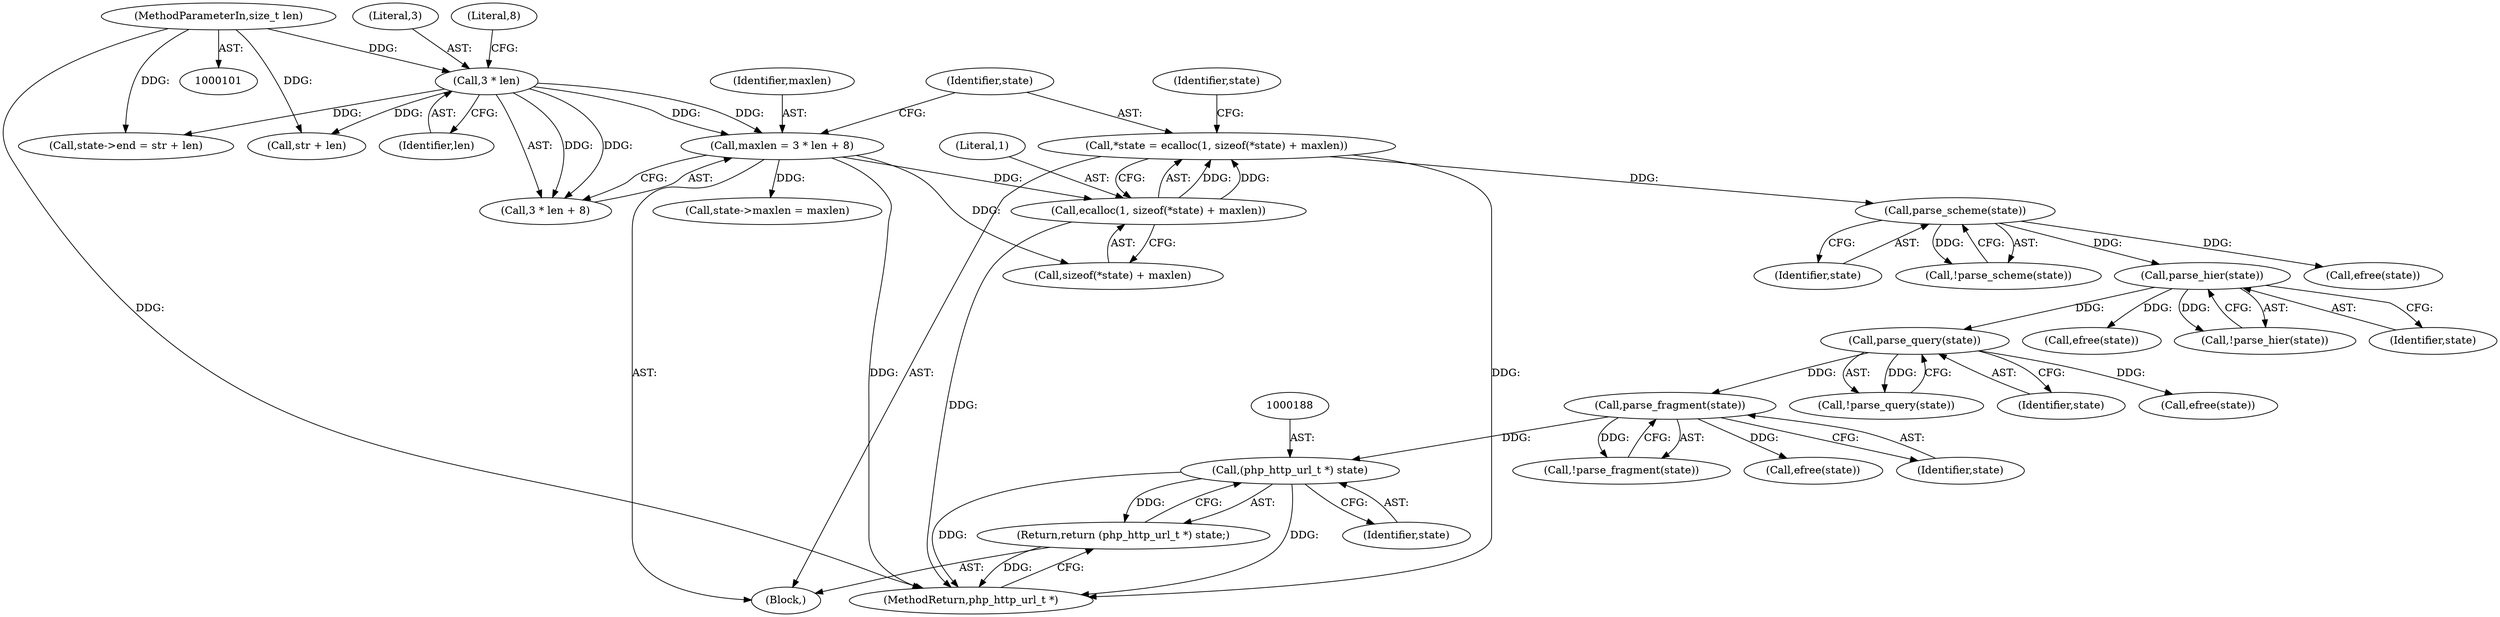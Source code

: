 digraph "0_ext-http_3724cd76a28be1d6049b5537232e97ac_0@pointer" {
"1000187" [label="(Call,(php_http_url_t *) state)"];
"1000179" [label="(Call,parse_fragment(state))"];
"1000170" [label="(Call,parse_query(state))"];
"1000161" [label="(Call,parse_hier(state))"];
"1000152" [label="(Call,parse_scheme(state))"];
"1000115" [label="(Call,*state = ecalloc(1, sizeof(*state) + maxlen))"];
"1000117" [label="(Call,ecalloc(1, sizeof(*state) + maxlen))"];
"1000107" [label="(Call,maxlen = 3 * len + 8)"];
"1000110" [label="(Call,3 * len)"];
"1000103" [label="(MethodParameterIn,size_t len)"];
"1000186" [label="(Return,return (php_http_url_t *) state;)"];
"1000160" [label="(Call,!parse_hier(state))"];
"1000119" [label="(Call,sizeof(*state) + maxlen)"];
"1000103" [label="(MethodParameterIn,size_t len)"];
"1000128" [label="(Call,str + len)"];
"1000116" [label="(Identifier,state)"];
"1000111" [label="(Literal,3)"];
"1000187" [label="(Call,(php_http_url_t *) state)"];
"1000161" [label="(Call,parse_hier(state))"];
"1000115" [label="(Call,*state = ecalloc(1, sizeof(*state) + maxlen))"];
"1000162" [label="(Identifier,state)"];
"1000155" [label="(Call,efree(state))"];
"1000108" [label="(Identifier,maxlen)"];
"1000169" [label="(Call,!parse_query(state))"];
"1000179" [label="(Call,parse_fragment(state))"];
"1000189" [label="(Identifier,state)"];
"1000109" [label="(Call,3 * len + 8)"];
"1000107" [label="(Call,maxlen = 3 * len + 8)"];
"1000170" [label="(Call,parse_query(state))"];
"1000110" [label="(Call,3 * len)"];
"1000164" [label="(Call,efree(state))"];
"1000190" [label="(MethodReturn,php_http_url_t *)"];
"1000178" [label="(Call,!parse_fragment(state))"];
"1000182" [label="(Call,efree(state))"];
"1000141" [label="(Call,state->maxlen = maxlen)"];
"1000113" [label="(Literal,8)"];
"1000173" [label="(Call,efree(state))"];
"1000186" [label="(Return,return (php_http_url_t *) state;)"];
"1000112" [label="(Identifier,len)"];
"1000153" [label="(Identifier,state)"];
"1000151" [label="(Call,!parse_scheme(state))"];
"1000126" [label="(Identifier,state)"];
"1000180" [label="(Identifier,state)"];
"1000105" [label="(Block,)"];
"1000152" [label="(Call,parse_scheme(state))"];
"1000118" [label="(Literal,1)"];
"1000171" [label="(Identifier,state)"];
"1000124" [label="(Call,state->end = str + len)"];
"1000117" [label="(Call,ecalloc(1, sizeof(*state) + maxlen))"];
"1000187" -> "1000186"  [label="AST: "];
"1000187" -> "1000189"  [label="CFG: "];
"1000188" -> "1000187"  [label="AST: "];
"1000189" -> "1000187"  [label="AST: "];
"1000186" -> "1000187"  [label="CFG: "];
"1000187" -> "1000190"  [label="DDG: "];
"1000187" -> "1000190"  [label="DDG: "];
"1000187" -> "1000186"  [label="DDG: "];
"1000179" -> "1000187"  [label="DDG: "];
"1000179" -> "1000178"  [label="AST: "];
"1000179" -> "1000180"  [label="CFG: "];
"1000180" -> "1000179"  [label="AST: "];
"1000178" -> "1000179"  [label="CFG: "];
"1000179" -> "1000178"  [label="DDG: "];
"1000170" -> "1000179"  [label="DDG: "];
"1000179" -> "1000182"  [label="DDG: "];
"1000170" -> "1000169"  [label="AST: "];
"1000170" -> "1000171"  [label="CFG: "];
"1000171" -> "1000170"  [label="AST: "];
"1000169" -> "1000170"  [label="CFG: "];
"1000170" -> "1000169"  [label="DDG: "];
"1000161" -> "1000170"  [label="DDG: "];
"1000170" -> "1000173"  [label="DDG: "];
"1000161" -> "1000160"  [label="AST: "];
"1000161" -> "1000162"  [label="CFG: "];
"1000162" -> "1000161"  [label="AST: "];
"1000160" -> "1000161"  [label="CFG: "];
"1000161" -> "1000160"  [label="DDG: "];
"1000152" -> "1000161"  [label="DDG: "];
"1000161" -> "1000164"  [label="DDG: "];
"1000152" -> "1000151"  [label="AST: "];
"1000152" -> "1000153"  [label="CFG: "];
"1000153" -> "1000152"  [label="AST: "];
"1000151" -> "1000152"  [label="CFG: "];
"1000152" -> "1000151"  [label="DDG: "];
"1000115" -> "1000152"  [label="DDG: "];
"1000152" -> "1000155"  [label="DDG: "];
"1000115" -> "1000105"  [label="AST: "];
"1000115" -> "1000117"  [label="CFG: "];
"1000116" -> "1000115"  [label="AST: "];
"1000117" -> "1000115"  [label="AST: "];
"1000126" -> "1000115"  [label="CFG: "];
"1000115" -> "1000190"  [label="DDG: "];
"1000117" -> "1000115"  [label="DDG: "];
"1000117" -> "1000115"  [label="DDG: "];
"1000117" -> "1000119"  [label="CFG: "];
"1000118" -> "1000117"  [label="AST: "];
"1000119" -> "1000117"  [label="AST: "];
"1000117" -> "1000190"  [label="DDG: "];
"1000107" -> "1000117"  [label="DDG: "];
"1000107" -> "1000105"  [label="AST: "];
"1000107" -> "1000109"  [label="CFG: "];
"1000108" -> "1000107"  [label="AST: "];
"1000109" -> "1000107"  [label="AST: "];
"1000116" -> "1000107"  [label="CFG: "];
"1000107" -> "1000190"  [label="DDG: "];
"1000110" -> "1000107"  [label="DDG: "];
"1000110" -> "1000107"  [label="DDG: "];
"1000107" -> "1000119"  [label="DDG: "];
"1000107" -> "1000141"  [label="DDG: "];
"1000110" -> "1000109"  [label="AST: "];
"1000110" -> "1000112"  [label="CFG: "];
"1000111" -> "1000110"  [label="AST: "];
"1000112" -> "1000110"  [label="AST: "];
"1000113" -> "1000110"  [label="CFG: "];
"1000110" -> "1000109"  [label="DDG: "];
"1000110" -> "1000109"  [label="DDG: "];
"1000103" -> "1000110"  [label="DDG: "];
"1000110" -> "1000124"  [label="DDG: "];
"1000110" -> "1000128"  [label="DDG: "];
"1000103" -> "1000101"  [label="AST: "];
"1000103" -> "1000190"  [label="DDG: "];
"1000103" -> "1000124"  [label="DDG: "];
"1000103" -> "1000128"  [label="DDG: "];
"1000186" -> "1000105"  [label="AST: "];
"1000190" -> "1000186"  [label="CFG: "];
"1000186" -> "1000190"  [label="DDG: "];
}
